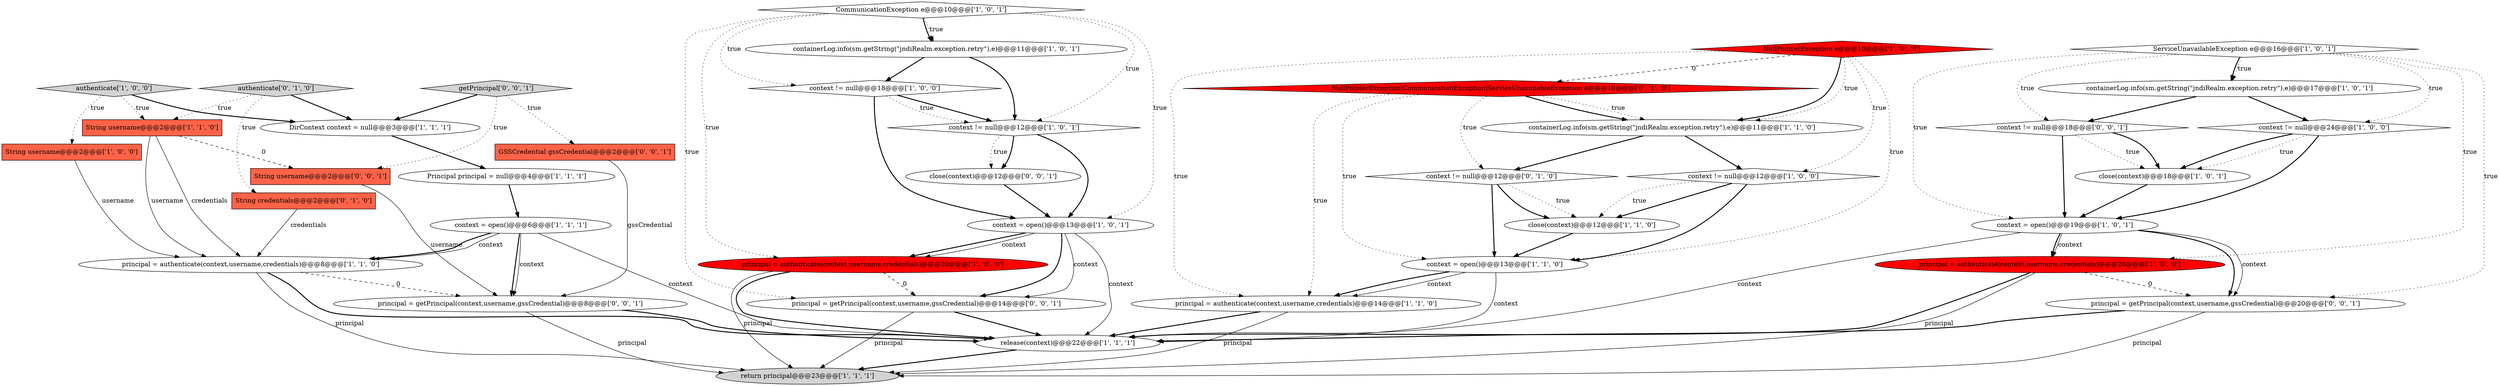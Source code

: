 digraph {
0 [style = filled, label = "principal = authenticate(context,username,credentials)@@@8@@@['1', '1', '0']", fillcolor = white, shape = ellipse image = "AAA0AAABBB1BBB"];
8 [style = filled, label = "return principal@@@23@@@['1', '1', '1']", fillcolor = lightgray, shape = ellipse image = "AAA0AAABBB1BBB"];
2 [style = filled, label = "context = open()@@@6@@@['1', '1', '1']", fillcolor = white, shape = ellipse image = "AAA0AAABBB1BBB"];
19 [style = filled, label = "close(context)@@@12@@@['1', '1', '0']", fillcolor = white, shape = ellipse image = "AAA0AAABBB1BBB"];
7 [style = filled, label = "principal = authenticate(context,username,credentials)@@@20@@@['1', '0', '0']", fillcolor = red, shape = ellipse image = "AAA1AAABBB1BBB"];
30 [style = filled, label = "NullPointerException|CommunicationException|ServiceUnavailableException e@@@10@@@['0', '1', '0']", fillcolor = red, shape = diamond image = "AAA1AAABBB2BBB"];
5 [style = filled, label = "principal = authenticate(context,username,credentials)@@@14@@@['1', '1', '0']", fillcolor = white, shape = ellipse image = "AAA0AAABBB1BBB"];
36 [style = filled, label = "GSSCredential gssCredential@@@2@@@['0', '0', '1']", fillcolor = tomato, shape = box image = "AAA0AAABBB3BBB"];
15 [style = filled, label = "NullPointerException e@@@10@@@['1', '0', '0']", fillcolor = red, shape = diamond image = "AAA1AAABBB1BBB"];
23 [style = filled, label = "containerLog.info(sm.getString(\"jndiRealm.exception.retry\"),e)@@@17@@@['1', '0', '1']", fillcolor = white, shape = ellipse image = "AAA0AAABBB1BBB"];
29 [style = filled, label = "String credentials@@@2@@@['0', '1', '0']", fillcolor = tomato, shape = box image = "AAA0AAABBB2BBB"];
37 [style = filled, label = "principal = getPrincipal(context,username,gssCredential)@@@8@@@['0', '0', '1']", fillcolor = white, shape = ellipse image = "AAA0AAABBB3BBB"];
21 [style = filled, label = "CommunicationException e@@@10@@@['1', '0', '1']", fillcolor = white, shape = diamond image = "AAA0AAABBB1BBB"];
25 [style = filled, label = "context != null@@@12@@@['1', '0', '1']", fillcolor = white, shape = diamond image = "AAA0AAABBB1BBB"];
24 [style = filled, label = "context = open()@@@19@@@['1', '0', '1']", fillcolor = white, shape = ellipse image = "AAA0AAABBB1BBB"];
31 [style = filled, label = "principal = getPrincipal(context,username,gssCredential)@@@14@@@['0', '0', '1']", fillcolor = white, shape = ellipse image = "AAA0AAABBB3BBB"];
22 [style = filled, label = "context != null@@@18@@@['1', '0', '0']", fillcolor = white, shape = diamond image = "AAA0AAABBB1BBB"];
10 [style = filled, label = "DirContext context = null@@@3@@@['1', '1', '1']", fillcolor = white, shape = ellipse image = "AAA0AAABBB1BBB"];
32 [style = filled, label = "close(context)@@@12@@@['0', '0', '1']", fillcolor = white, shape = ellipse image = "AAA0AAABBB3BBB"];
35 [style = filled, label = "getPrincipal['0', '0', '1']", fillcolor = lightgray, shape = diamond image = "AAA0AAABBB3BBB"];
13 [style = filled, label = "ServiceUnavailableException e@@@16@@@['1', '0', '1']", fillcolor = white, shape = diamond image = "AAA0AAABBB1BBB"];
18 [style = filled, label = "context != null@@@12@@@['1', '0', '0']", fillcolor = white, shape = diamond image = "AAA0AAABBB1BBB"];
6 [style = filled, label = "containerLog.info(sm.getString(\"jndiRealm.exception.retry\"),e)@@@11@@@['1', '0', '1']", fillcolor = white, shape = ellipse image = "AAA0AAABBB1BBB"];
16 [style = filled, label = "context = open()@@@13@@@['1', '1', '0']", fillcolor = white, shape = ellipse image = "AAA0AAABBB1BBB"];
17 [style = filled, label = "release(context)@@@22@@@['1', '1', '1']", fillcolor = white, shape = ellipse image = "AAA0AAABBB1BBB"];
9 [style = filled, label = "Principal principal = null@@@4@@@['1', '1', '1']", fillcolor = white, shape = ellipse image = "AAA0AAABBB1BBB"];
1 [style = filled, label = "containerLog.info(sm.getString(\"jndiRealm.exception.retry\"),e)@@@11@@@['1', '1', '0']", fillcolor = white, shape = ellipse image = "AAA0AAABBB1BBB"];
28 [style = filled, label = "authenticate['0', '1', '0']", fillcolor = lightgray, shape = diamond image = "AAA0AAABBB2BBB"];
38 [style = filled, label = "String username@@@2@@@['0', '0', '1']", fillcolor = tomato, shape = box image = "AAA0AAABBB3BBB"];
27 [style = filled, label = "context != null@@@12@@@['0', '1', '0']", fillcolor = white, shape = diamond image = "AAA0AAABBB2BBB"];
20 [style = filled, label = "String username@@@2@@@['1', '1', '0']", fillcolor = tomato, shape = box image = "AAA0AAABBB1BBB"];
14 [style = filled, label = "authenticate['1', '0', '0']", fillcolor = lightgray, shape = diamond image = "AAA0AAABBB1BBB"];
34 [style = filled, label = "principal = getPrincipal(context,username,gssCredential)@@@20@@@['0', '0', '1']", fillcolor = white, shape = ellipse image = "AAA0AAABBB3BBB"];
4 [style = filled, label = "context != null@@@24@@@['1', '0', '0']", fillcolor = white, shape = diamond image = "AAA0AAABBB1BBB"];
11 [style = filled, label = "String username@@@2@@@['1', '0', '0']", fillcolor = tomato, shape = box image = "AAA0AAABBB1BBB"];
12 [style = filled, label = "close(context)@@@18@@@['1', '0', '1']", fillcolor = white, shape = ellipse image = "AAA0AAABBB1BBB"];
3 [style = filled, label = "context = open()@@@13@@@['1', '0', '1']", fillcolor = white, shape = ellipse image = "AAA0AAABBB1BBB"];
33 [style = filled, label = "context != null@@@18@@@['0', '0', '1']", fillcolor = white, shape = diamond image = "AAA0AAABBB3BBB"];
26 [style = filled, label = "principal = authenticate(context,username,credentials)@@@26@@@['1', '0', '0']", fillcolor = red, shape = ellipse image = "AAA1AAABBB1BBB"];
2->37 [style = solid, label="context"];
30->5 [style = dotted, label="true"];
13->24 [style = dotted, label="true"];
5->8 [style = solid, label="principal"];
6->22 [style = bold, label=""];
1->27 [style = bold, label=""];
24->34 [style = bold, label=""];
27->19 [style = dotted, label="true"];
20->0 [style = solid, label="username"];
11->0 [style = solid, label="username"];
23->33 [style = bold, label=""];
20->38 [style = dashed, label="0"];
2->17 [style = solid, label="context"];
34->17 [style = bold, label=""];
21->7 [style = dotted, label="true"];
14->11 [style = dotted, label="true"];
35->10 [style = bold, label=""];
27->19 [style = bold, label=""];
32->3 [style = bold, label=""];
13->4 [style = dotted, label="true"];
22->25 [style = bold, label=""];
25->32 [style = dotted, label="true"];
16->17 [style = solid, label="context"];
26->17 [style = bold, label=""];
9->2 [style = bold, label=""];
0->17 [style = bold, label=""];
15->18 [style = dotted, label="true"];
25->3 [style = bold, label=""];
3->31 [style = solid, label="context"];
18->19 [style = bold, label=""];
35->38 [style = dotted, label="true"];
14->10 [style = bold, label=""];
15->30 [style = dashed, label="0"];
31->8 [style = solid, label="principal"];
21->22 [style = dotted, label="true"];
27->16 [style = bold, label=""];
15->16 [style = dotted, label="true"];
5->17 [style = bold, label=""];
13->23 [style = dotted, label="true"];
28->29 [style = dotted, label="true"];
20->0 [style = solid, label="credentials"];
3->7 [style = bold, label=""];
21->31 [style = dotted, label="true"];
16->5 [style = solid, label="context"];
36->37 [style = solid, label="gssCredential"];
26->8 [style = solid, label="principal"];
21->6 [style = dotted, label="true"];
13->34 [style = dotted, label="true"];
15->5 [style = dotted, label="true"];
17->8 [style = bold, label=""];
3->17 [style = solid, label="context"];
4->24 [style = bold, label=""];
7->17 [style = bold, label=""];
7->31 [style = dashed, label="0"];
34->8 [style = solid, label="principal"];
28->20 [style = dotted, label="true"];
13->26 [style = dotted, label="true"];
33->12 [style = dotted, label="true"];
22->25 [style = dotted, label="true"];
18->19 [style = dotted, label="true"];
38->37 [style = solid, label="username"];
12->24 [style = bold, label=""];
33->12 [style = bold, label=""];
2->0 [style = solid, label="context"];
19->16 [style = bold, label=""];
21->25 [style = dotted, label="true"];
24->17 [style = solid, label="context"];
24->26 [style = bold, label=""];
2->0 [style = bold, label=""];
13->33 [style = dotted, label="true"];
33->24 [style = bold, label=""];
21->3 [style = dotted, label="true"];
16->5 [style = bold, label=""];
4->12 [style = bold, label=""];
10->9 [style = bold, label=""];
31->17 [style = bold, label=""];
4->12 [style = dotted, label="true"];
26->34 [style = dashed, label="0"];
3->7 [style = solid, label="context"];
24->26 [style = solid, label="context"];
15->1 [style = bold, label=""];
18->16 [style = bold, label=""];
30->1 [style = dotted, label="true"];
0->37 [style = dashed, label="0"];
30->1 [style = bold, label=""];
28->10 [style = bold, label=""];
0->8 [style = solid, label="principal"];
21->6 [style = bold, label=""];
37->8 [style = solid, label="principal"];
3->31 [style = bold, label=""];
30->27 [style = dotted, label="true"];
35->36 [style = dotted, label="true"];
37->17 [style = bold, label=""];
25->32 [style = bold, label=""];
23->4 [style = bold, label=""];
1->18 [style = bold, label=""];
29->0 [style = solid, label="credentials"];
24->34 [style = solid, label="context"];
22->3 [style = bold, label=""];
14->20 [style = dotted, label="true"];
7->8 [style = solid, label="principal"];
30->16 [style = dotted, label="true"];
15->1 [style = dotted, label="true"];
13->23 [style = bold, label=""];
2->37 [style = bold, label=""];
6->25 [style = bold, label=""];
}
